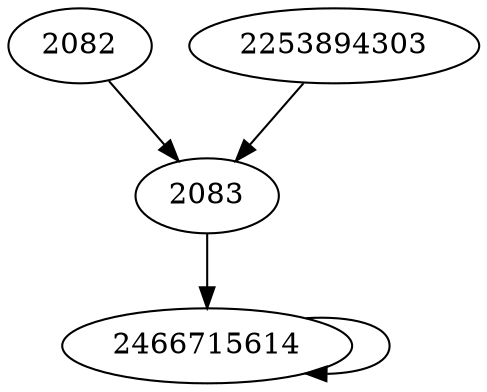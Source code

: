 digraph  {
2082;
2083;
2466715614;
2253894303;
2082 -> 2083;
2083 -> 2466715614;
2466715614 -> 2466715614;
2253894303 -> 2083;
}
